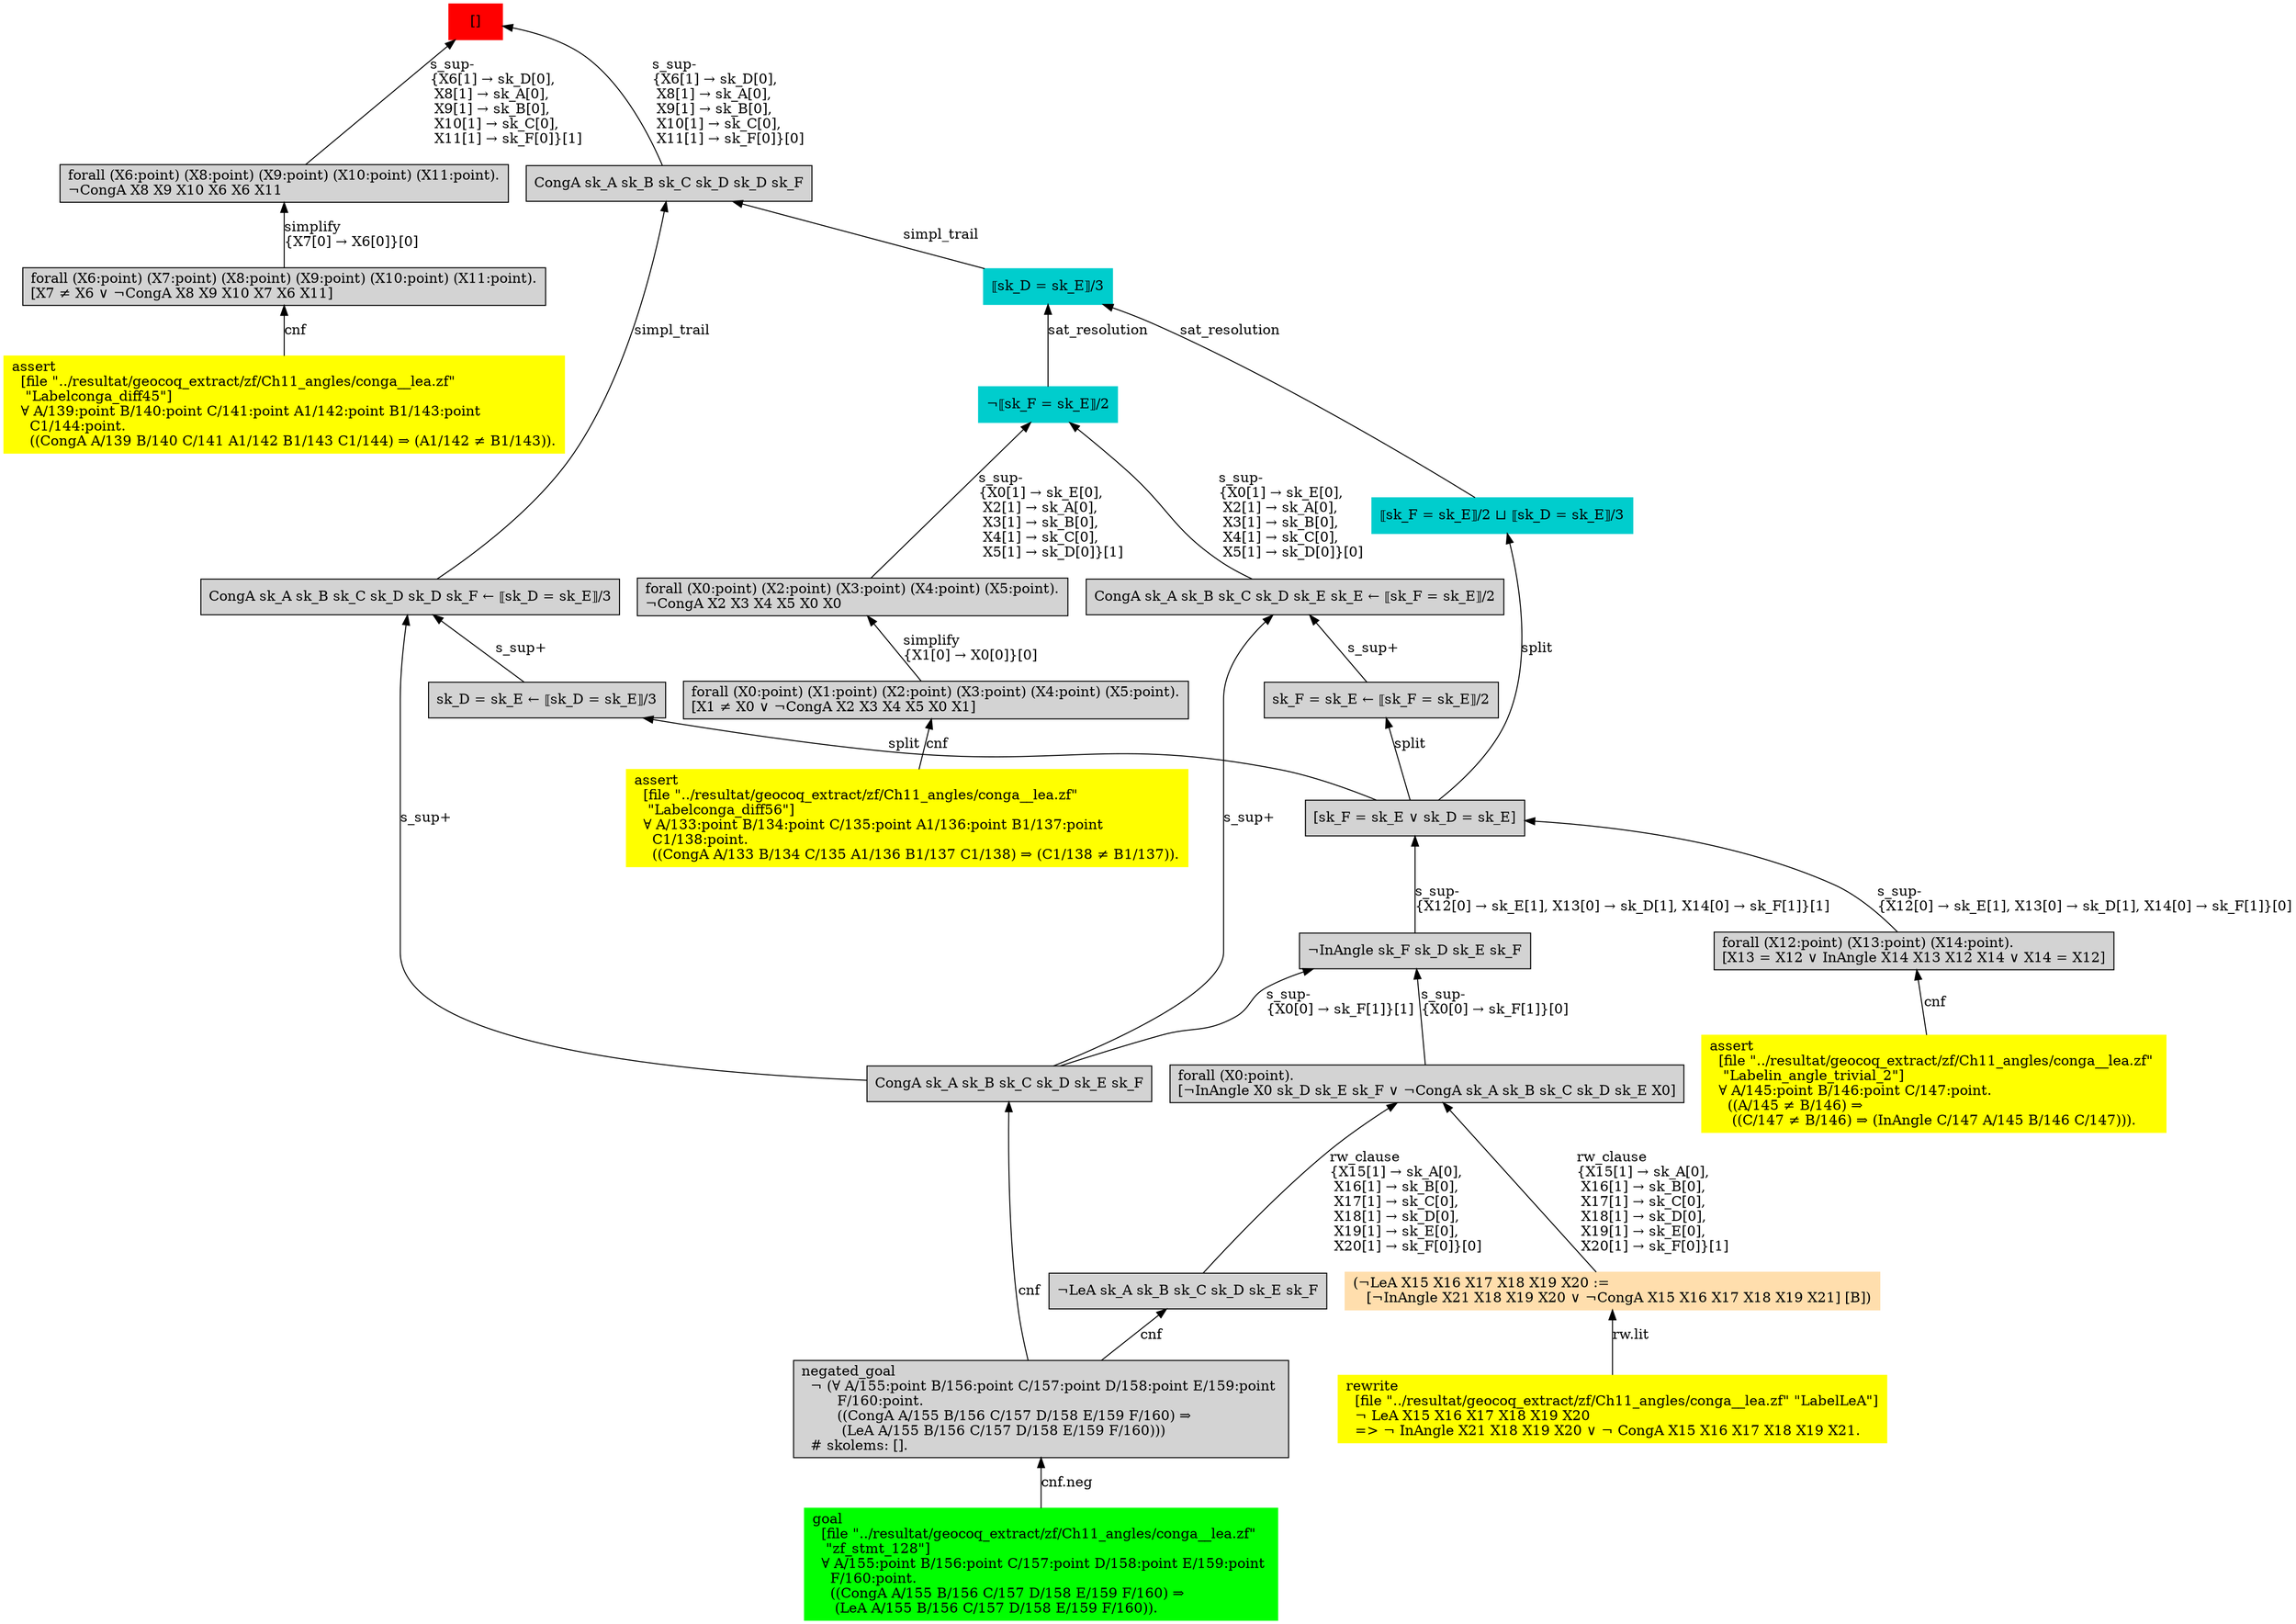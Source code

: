digraph "unsat_graph" {
  vertex_0 [color=red, label="[]", shape=box, style=filled];
  vertex_0 -> vertex_1 [label="s_sup-\l\{X6[1] → sk_D[0], \l X8[1] → sk_A[0], \l X9[1] → sk_B[0], \l X10[1] → sk_C[0], \l X11[1] → sk_F[0]\}[1]\l", dir="back"];
  vertex_1 [shape=box, label="forall (X6:point) (X8:point) (X9:point) (X10:point) (X11:point).\l¬CongA X8 X9 X10 X6 X6 X11\l", style=filled];
  vertex_1 -> vertex_2 [label="simplify\l\{X7[0] → X6[0]\}[0]\l", dir="back"];
  vertex_2 [shape=box, label="forall (X6:point) (X7:point) (X8:point) (X9:point) (X10:point) (X11:point).\l[X7 ≠ X6 ∨ ¬CongA X8 X9 X10 X7 X6 X11]\l", style=filled];
  vertex_2 -> vertex_3 [label="cnf", dir="back"];
  vertex_3 [color=yellow, shape=box, label="assert\l  [file \"../resultat/geocoq_extract/zf/Ch11_angles/conga__lea.zf\" \l   \"Labelconga_diff45\"]\l  ∀ A/139:point B/140:point C/141:point A1/142:point B1/143:point \l    C1/144:point.\l    ((CongA A/139 B/140 C/141 A1/142 B1/143 C1/144) ⇒ (A1/142 ≠ B1/143)).\l", style=filled];
  vertex_0 -> vertex_4 [label="s_sup-\l\{X6[1] → sk_D[0], \l X8[1] → sk_A[0], \l X9[1] → sk_B[0], \l X10[1] → sk_C[0], \l X11[1] → sk_F[0]\}[0]\l", dir="back"];
  vertex_4 [shape=box, label="CongA sk_A sk_B sk_C sk_D sk_D sk_F\l", style=filled];
  vertex_4 -> vertex_5 [label="simpl_trail", dir="back"];
  vertex_5 [color=cyan3, shape=box, label="⟦sk_D = sk_E⟧/3\l", style=filled];
  vertex_5 -> vertex_6 [label="sat_resolution", dir="back"];
  vertex_6 [color=cyan3, shape=box, label="¬⟦sk_F = sk_E⟧/2\l", style=filled];
  vertex_6 -> vertex_7 [label="s_sup-\l\{X0[1] → sk_E[0], \l X2[1] → sk_A[0], \l X3[1] → sk_B[0], \l X4[1] → sk_C[0], \l X5[1] → sk_D[0]\}[1]\l", dir="back"];
  vertex_7 [shape=box, label="forall (X0:point) (X2:point) (X3:point) (X4:point) (X5:point).\l¬CongA X2 X3 X4 X5 X0 X0\l", style=filled];
  vertex_7 -> vertex_8 [label="simplify\l\{X1[0] → X0[0]\}[0]\l", dir="back"];
  vertex_8 [shape=box, label="forall (X0:point) (X1:point) (X2:point) (X3:point) (X4:point) (X5:point).\l[X1 ≠ X0 ∨ ¬CongA X2 X3 X4 X5 X0 X1]\l", style=filled];
  vertex_8 -> vertex_9 [label="cnf", dir="back"];
  vertex_9 [color=yellow, shape=box, label="assert\l  [file \"../resultat/geocoq_extract/zf/Ch11_angles/conga__lea.zf\" \l   \"Labelconga_diff56\"]\l  ∀ A/133:point B/134:point C/135:point A1/136:point B1/137:point \l    C1/138:point.\l    ((CongA A/133 B/134 C/135 A1/136 B1/137 C1/138) ⇒ (C1/138 ≠ B1/137)).\l", style=filled];
  vertex_6 -> vertex_10 [label="s_sup-\l\{X0[1] → sk_E[0], \l X2[1] → sk_A[0], \l X3[1] → sk_B[0], \l X4[1] → sk_C[0], \l X5[1] → sk_D[0]\}[0]\l", dir="back"];
  vertex_10 [shape=box, label="CongA sk_A sk_B sk_C sk_D sk_E sk_E ← ⟦sk_F = sk_E⟧/2\l", style=filled];
  vertex_10 -> vertex_11 [label="s_sup+\l", dir="back"];
  vertex_11 [shape=box, label="CongA sk_A sk_B sk_C sk_D sk_E sk_F\l", style=filled];
  vertex_11 -> vertex_12 [label="cnf", dir="back"];
  vertex_12 [shape=box, label="negated_goal\l  ¬ (∀ A/155:point B/156:point C/157:point D/158:point E/159:point \l        F/160:point.\l        ((CongA A/155 B/156 C/157 D/158 E/159 F/160) ⇒\l         (LeA A/155 B/156 C/157 D/158 E/159 F/160)))\l  # skolems: [].\l", style=filled];
  vertex_12 -> vertex_13 [label="cnf.neg", dir="back"];
  vertex_13 [color=green, shape=box, label="goal\l  [file \"../resultat/geocoq_extract/zf/Ch11_angles/conga__lea.zf\" \l   \"zf_stmt_128\"]\l  ∀ A/155:point B/156:point C/157:point D/158:point E/159:point \l    F/160:point.\l    ((CongA A/155 B/156 C/157 D/158 E/159 F/160) ⇒\l     (LeA A/155 B/156 C/157 D/158 E/159 F/160)).\l", style=filled];
  vertex_10 -> vertex_14 [label="s_sup+\l", dir="back"];
  vertex_14 [shape=box, label="sk_F = sk_E ← ⟦sk_F = sk_E⟧/2\l", style=filled];
  vertex_14 -> vertex_15 [label="split", dir="back"];
  vertex_15 [shape=box, label="[sk_F = sk_E ∨ sk_D = sk_E]\l", style=filled];
  vertex_15 -> vertex_16 [label="s_sup-\l\{X12[0] → sk_E[1], X13[0] → sk_D[1], X14[0] → sk_F[1]\}[1]\l", dir="back"];
  vertex_16 [shape=box, label="¬InAngle sk_F sk_D sk_E sk_F\l", style=filled];
  vertex_16 -> vertex_17 [label="s_sup-\l\{X0[0] → sk_F[1]\}[0]\l", dir="back"];
  vertex_17 [shape=box, label="forall (X0:point).\l[¬InAngle X0 sk_D sk_E sk_F ∨ ¬CongA sk_A sk_B sk_C sk_D sk_E X0]\l", style=filled];
  vertex_17 -> vertex_18 [label="rw_clause\l\{X15[1] → sk_A[0], \l X16[1] → sk_B[0], \l X17[1] → sk_C[0], \l X18[1] → sk_D[0], \l X19[1] → sk_E[0], \l X20[1] → sk_F[0]\}[1]\l", dir="back"];
  vertex_18 [color=navajowhite, shape=box, label="(¬LeA X15 X16 X17 X18 X19 X20 :=\l   [¬InAngle X21 X18 X19 X20 ∨ ¬CongA X15 X16 X17 X18 X19 X21] [B])\l", style=filled];
  vertex_18 -> vertex_19 [label="rw.lit", dir="back"];
  vertex_19 [color=yellow, shape=box, label="rewrite\l  [file \"../resultat/geocoq_extract/zf/Ch11_angles/conga__lea.zf\" \"LabelLeA\"]\l  ¬ LeA X15 X16 X17 X18 X19 X20\l  =\> ¬ InAngle X21 X18 X19 X20 ∨ ¬ CongA X15 X16 X17 X18 X19 X21.\l", style=filled];
  vertex_17 -> vertex_20 [label="rw_clause\l\{X15[1] → sk_A[0], \l X16[1] → sk_B[0], \l X17[1] → sk_C[0], \l X18[1] → sk_D[0], \l X19[1] → sk_E[0], \l X20[1] → sk_F[0]\}[0]\l", dir="back"];
  vertex_20 [shape=box, label="¬LeA sk_A sk_B sk_C sk_D sk_E sk_F\l", style=filled];
  vertex_20 -> vertex_12 [label="cnf", dir="back"];
  vertex_16 -> vertex_11 [label="s_sup-\l\{X0[0] → sk_F[1]\}[1]\l", dir="back"];
  vertex_15 -> vertex_21 [label="s_sup-\l\{X12[0] → sk_E[1], X13[0] → sk_D[1], X14[0] → sk_F[1]\}[0]\l", dir="back"];
  vertex_21 [shape=box, label="forall (X12:point) (X13:point) (X14:point).\l[X13 = X12 ∨ InAngle X14 X13 X12 X14 ∨ X14 = X12]\l", style=filled];
  vertex_21 -> vertex_22 [label="cnf", dir="back"];
  vertex_22 [color=yellow, shape=box, label="assert\l  [file \"../resultat/geocoq_extract/zf/Ch11_angles/conga__lea.zf\" \l   \"Labelin_angle_trivial_2\"]\l  ∀ A/145:point B/146:point C/147:point.\l    ((A/145 ≠ B/146) ⇒\l     ((C/147 ≠ B/146) ⇒ (InAngle C/147 A/145 B/146 C/147))).\l", style=filled];
  vertex_5 -> vertex_23 [label="sat_resolution", dir="back"];
  vertex_23 [color=cyan3, shape=box, label="⟦sk_F = sk_E⟧/2 ⊔ ⟦sk_D = sk_E⟧/3\l", style=filled];
  vertex_23 -> vertex_15 [label="split", dir="back"];
  vertex_4 -> vertex_24 [label="simpl_trail", dir="back"];
  vertex_24 [shape=box, label="CongA sk_A sk_B sk_C sk_D sk_D sk_F ← ⟦sk_D = sk_E⟧/3\l", style=filled];
  vertex_24 -> vertex_11 [label="s_sup+\l", dir="back"];
  vertex_24 -> vertex_25 [label="s_sup+\l", dir="back"];
  vertex_25 [shape=box, label="sk_D = sk_E ← ⟦sk_D = sk_E⟧/3\l", style=filled];
  vertex_25 -> vertex_15 [label="split", dir="back"];
  }


